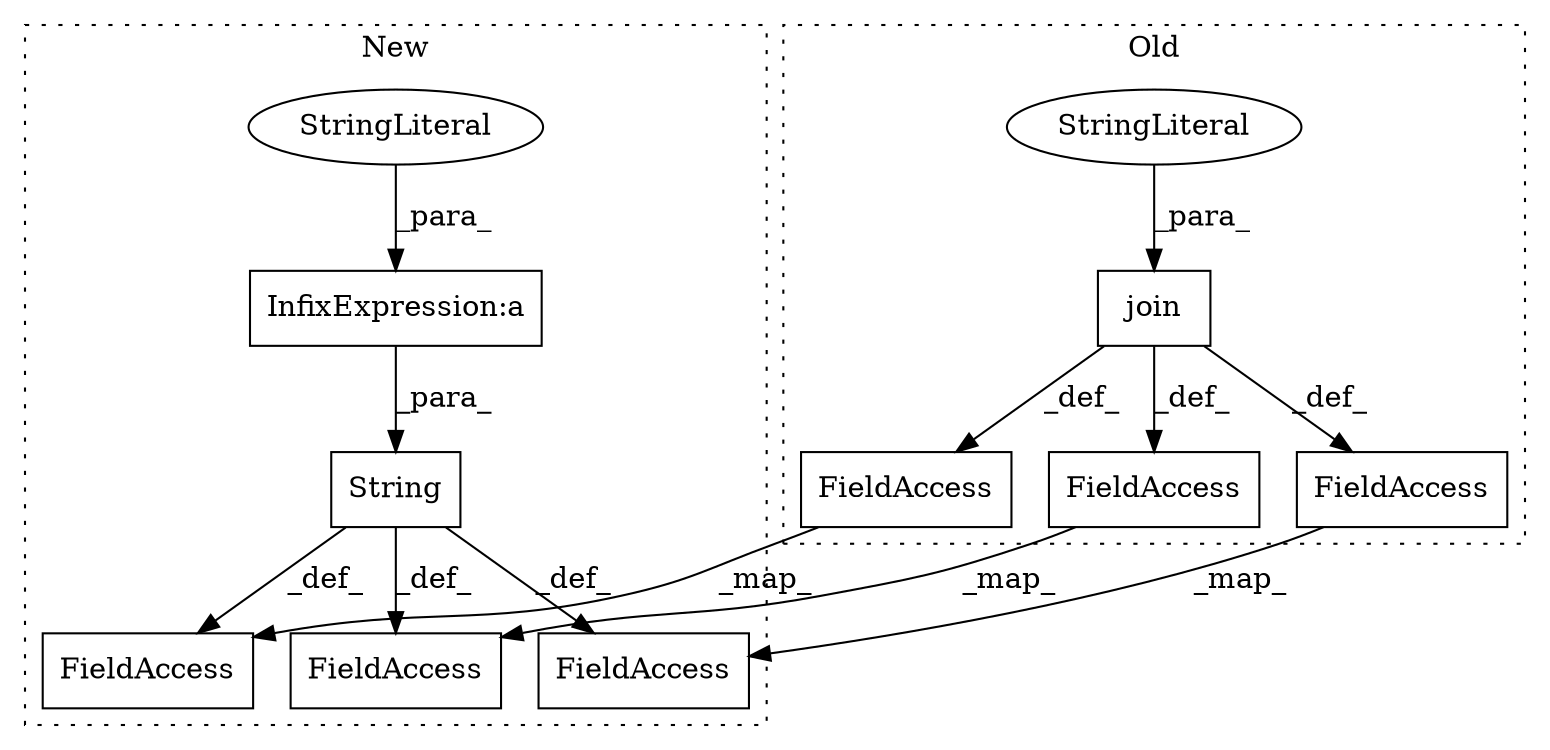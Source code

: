 digraph G {
subgraph cluster0 {
1 [label="join" a="32" s="737,779" l="5,1" shape="box"];
3 [label="StringLiteral" a="45" s="763" l="16" shape="ellipse"];
7 [label="FieldAccess" a="22" s="786" l="9" shape="box"];
8 [label="FieldAccess" a="22" s="933" l="10" shape="box"];
11 [label="FieldAccess" a="22" s="837" l="8" shape="box"];
label = "Old";
style="dotted";
}
subgraph cluster1 {
2 [label="String" a="32" s="714,751" l="7,1" shape="box"];
4 [label="InfixExpression:a" a="27" s="732" l="3" shape="box"];
5 [label="StringLiteral" a="45" s="735" l="16" shape="ellipse"];
6 [label="FieldAccess" a="22" s="758" l="9" shape="box"];
9 [label="FieldAccess" a="22" s="905" l="10" shape="box"];
10 [label="FieldAccess" a="22" s="809" l="8" shape="box"];
label = "New";
style="dotted";
}
1 -> 8 [label="_def_"];
1 -> 7 [label="_def_"];
1 -> 11 [label="_def_"];
2 -> 9 [label="_def_"];
2 -> 10 [label="_def_"];
2 -> 6 [label="_def_"];
3 -> 1 [label="_para_"];
4 -> 2 [label="_para_"];
5 -> 4 [label="_para_"];
7 -> 6 [label="_map_"];
8 -> 9 [label="_map_"];
11 -> 10 [label="_map_"];
}
